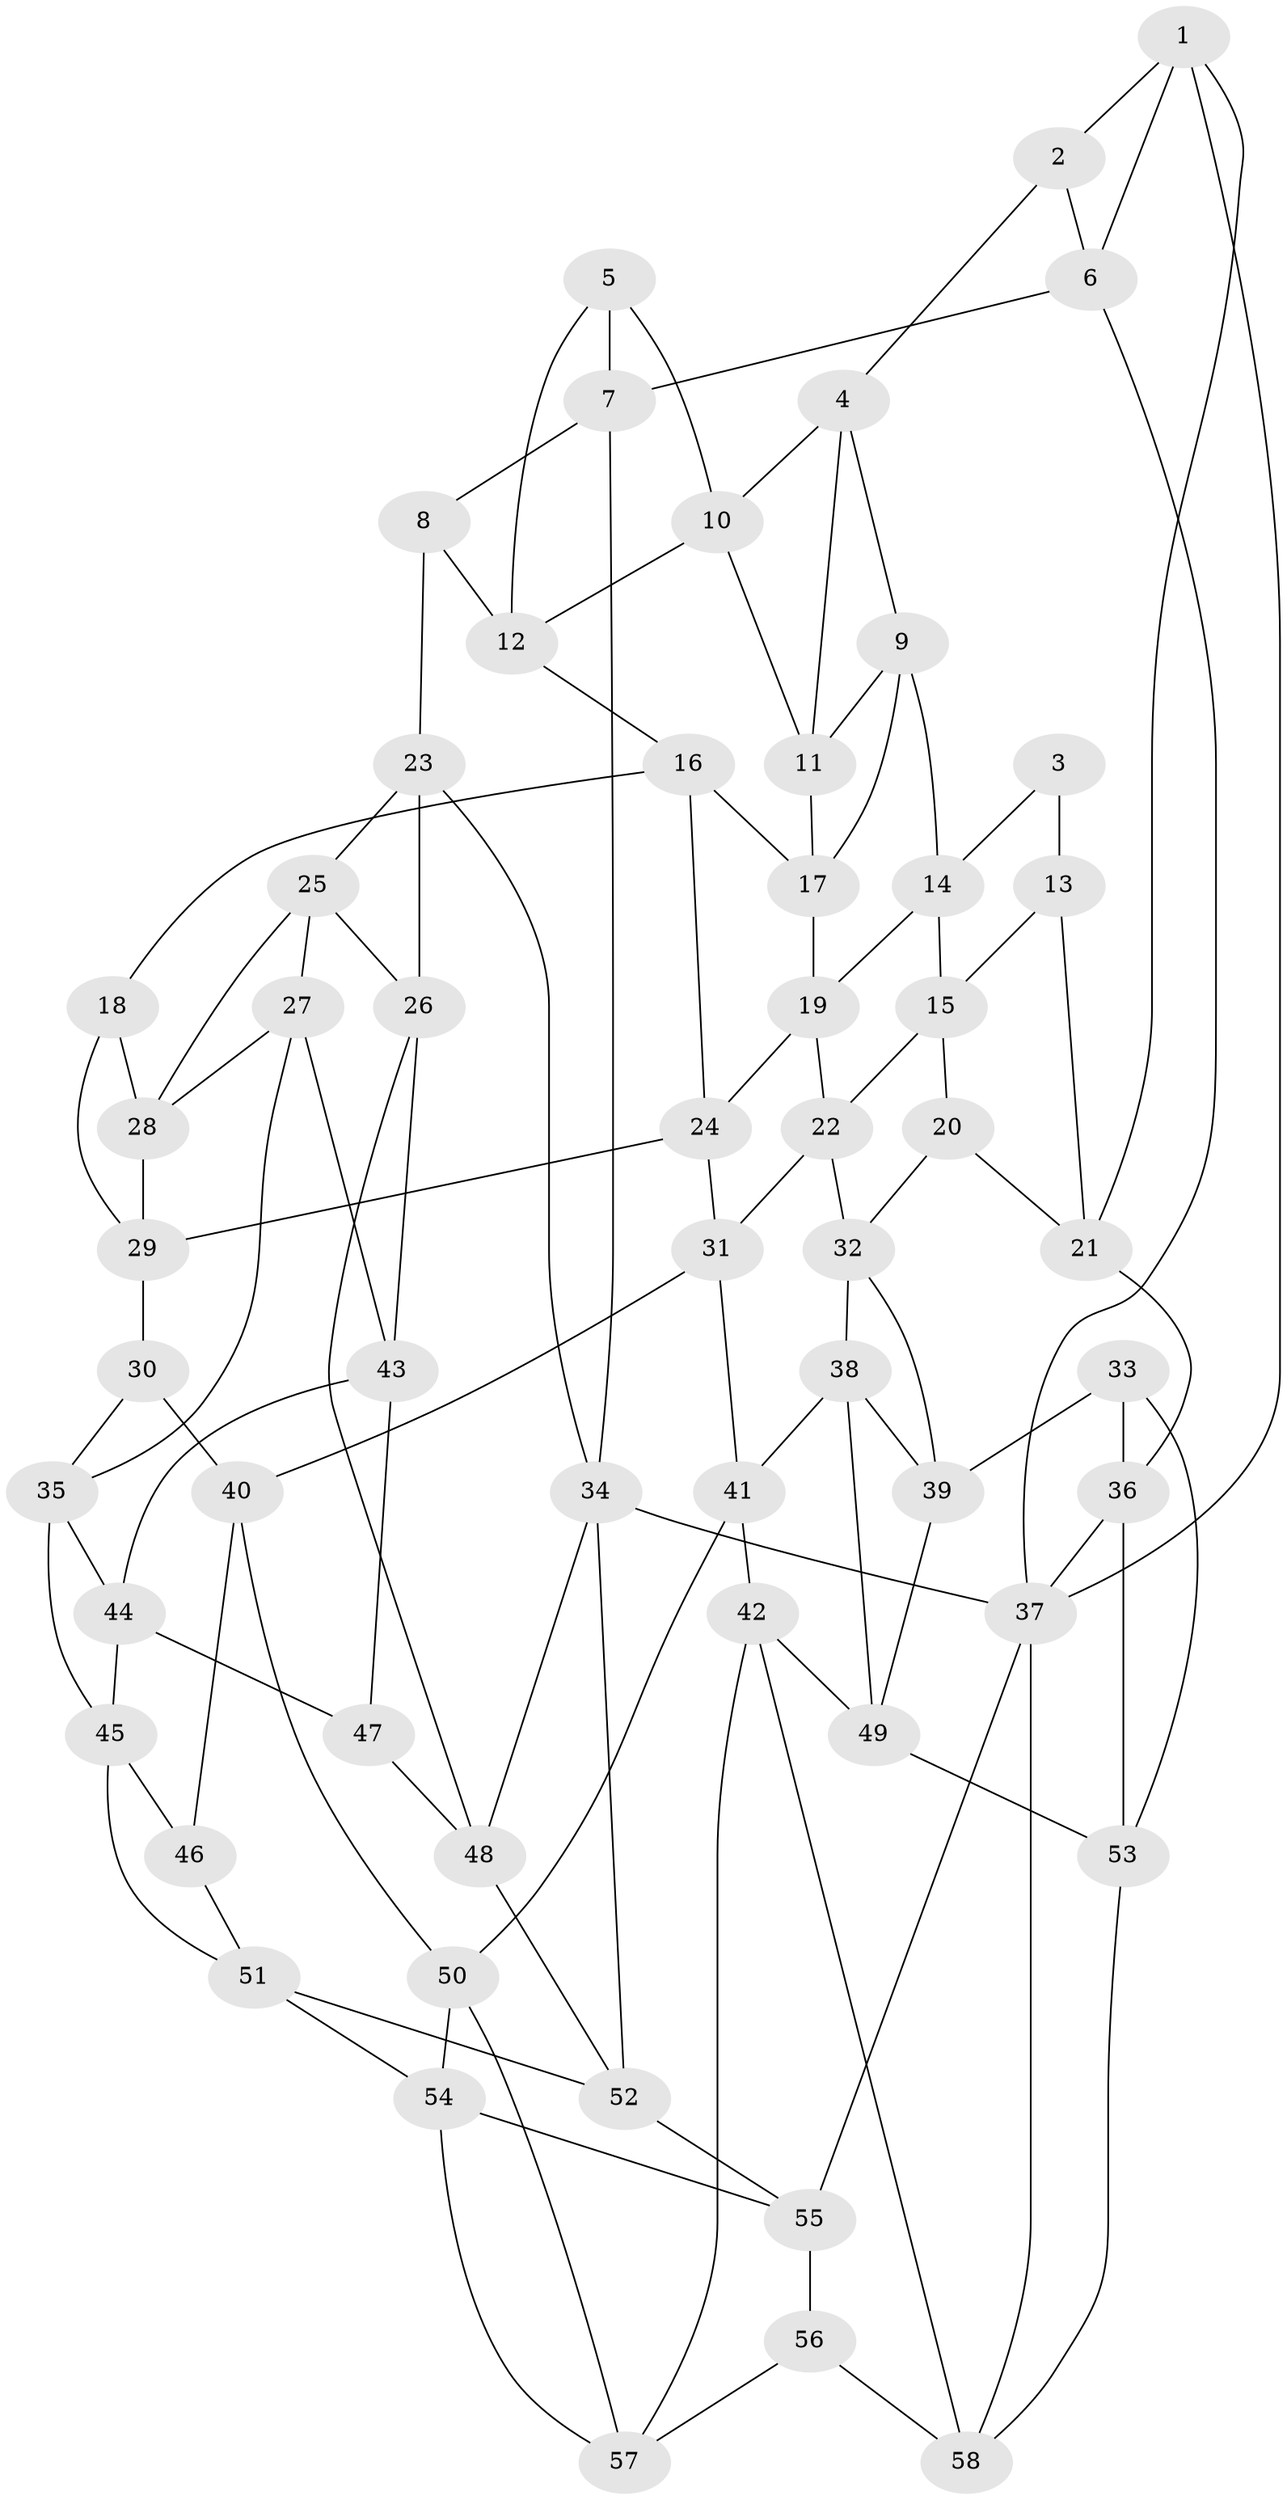 // original degree distribution, {3: 0.02586206896551724, 6: 0.22413793103448276, 5: 0.5258620689655172, 4: 0.22413793103448276}
// Generated by graph-tools (version 1.1) at 2025/51/03/09/25 03:51:08]
// undirected, 58 vertices, 111 edges
graph export_dot {
graph [start="1"]
  node [color=gray90,style=filled];
  1;
  2;
  3;
  4;
  5;
  6;
  7;
  8;
  9;
  10;
  11;
  12;
  13;
  14;
  15;
  16;
  17;
  18;
  19;
  20;
  21;
  22;
  23;
  24;
  25;
  26;
  27;
  28;
  29;
  30;
  31;
  32;
  33;
  34;
  35;
  36;
  37;
  38;
  39;
  40;
  41;
  42;
  43;
  44;
  45;
  46;
  47;
  48;
  49;
  50;
  51;
  52;
  53;
  54;
  55;
  56;
  57;
  58;
  1 -- 2 [weight=1.0];
  1 -- 6 [weight=1.0];
  1 -- 21 [weight=1.0];
  1 -- 37 [weight=1.0];
  2 -- 4 [weight=1.0];
  2 -- 6 [weight=1.0];
  3 -- 13 [weight=2.0];
  3 -- 14 [weight=1.0];
  4 -- 9 [weight=1.0];
  4 -- 10 [weight=1.0];
  4 -- 11 [weight=1.0];
  5 -- 7 [weight=1.0];
  5 -- 10 [weight=1.0];
  5 -- 12 [weight=1.0];
  6 -- 7 [weight=1.0];
  6 -- 37 [weight=1.0];
  7 -- 8 [weight=1.0];
  7 -- 34 [weight=1.0];
  8 -- 12 [weight=1.0];
  8 -- 23 [weight=1.0];
  9 -- 11 [weight=1.0];
  9 -- 14 [weight=1.0];
  9 -- 17 [weight=1.0];
  10 -- 11 [weight=1.0];
  10 -- 12 [weight=1.0];
  11 -- 17 [weight=1.0];
  12 -- 16 [weight=1.0];
  13 -- 15 [weight=1.0];
  13 -- 21 [weight=1.0];
  14 -- 15 [weight=1.0];
  14 -- 19 [weight=1.0];
  15 -- 20 [weight=1.0];
  15 -- 22 [weight=1.0];
  16 -- 17 [weight=1.0];
  16 -- 18 [weight=1.0];
  16 -- 24 [weight=1.0];
  17 -- 19 [weight=1.0];
  18 -- 28 [weight=1.0];
  18 -- 29 [weight=1.0];
  19 -- 22 [weight=1.0];
  19 -- 24 [weight=1.0];
  20 -- 21 [weight=1.0];
  20 -- 32 [weight=1.0];
  21 -- 36 [weight=1.0];
  22 -- 31 [weight=1.0];
  22 -- 32 [weight=1.0];
  23 -- 25 [weight=1.0];
  23 -- 26 [weight=1.0];
  23 -- 34 [weight=1.0];
  24 -- 29 [weight=1.0];
  24 -- 31 [weight=1.0];
  25 -- 26 [weight=1.0];
  25 -- 27 [weight=1.0];
  25 -- 28 [weight=1.0];
  26 -- 43 [weight=1.0];
  26 -- 48 [weight=1.0];
  27 -- 28 [weight=1.0];
  27 -- 35 [weight=1.0];
  27 -- 43 [weight=1.0];
  28 -- 29 [weight=1.0];
  29 -- 30 [weight=1.0];
  30 -- 35 [weight=1.0];
  30 -- 40 [weight=1.0];
  31 -- 40 [weight=1.0];
  31 -- 41 [weight=1.0];
  32 -- 38 [weight=1.0];
  32 -- 39 [weight=1.0];
  33 -- 36 [weight=1.0];
  33 -- 39 [weight=1.0];
  33 -- 53 [weight=1.0];
  34 -- 37 [weight=1.0];
  34 -- 48 [weight=1.0];
  34 -- 52 [weight=1.0];
  35 -- 44 [weight=1.0];
  35 -- 45 [weight=1.0];
  36 -- 37 [weight=1.0];
  36 -- 53 [weight=1.0];
  37 -- 55 [weight=1.0];
  37 -- 58 [weight=1.0];
  38 -- 39 [weight=1.0];
  38 -- 41 [weight=1.0];
  38 -- 49 [weight=1.0];
  39 -- 49 [weight=1.0];
  40 -- 46 [weight=1.0];
  40 -- 50 [weight=1.0];
  41 -- 42 [weight=1.0];
  41 -- 50 [weight=1.0];
  42 -- 49 [weight=1.0];
  42 -- 57 [weight=1.0];
  42 -- 58 [weight=1.0];
  43 -- 44 [weight=1.0];
  43 -- 47 [weight=1.0];
  44 -- 45 [weight=1.0];
  44 -- 47 [weight=1.0];
  45 -- 46 [weight=1.0];
  45 -- 51 [weight=1.0];
  46 -- 51 [weight=1.0];
  47 -- 48 [weight=1.0];
  48 -- 52 [weight=1.0];
  49 -- 53 [weight=1.0];
  50 -- 54 [weight=1.0];
  50 -- 57 [weight=1.0];
  51 -- 52 [weight=1.0];
  51 -- 54 [weight=1.0];
  52 -- 55 [weight=1.0];
  53 -- 58 [weight=1.0];
  54 -- 55 [weight=1.0];
  54 -- 57 [weight=1.0];
  55 -- 56 [weight=1.0];
  56 -- 57 [weight=1.0];
  56 -- 58 [weight=1.0];
}
